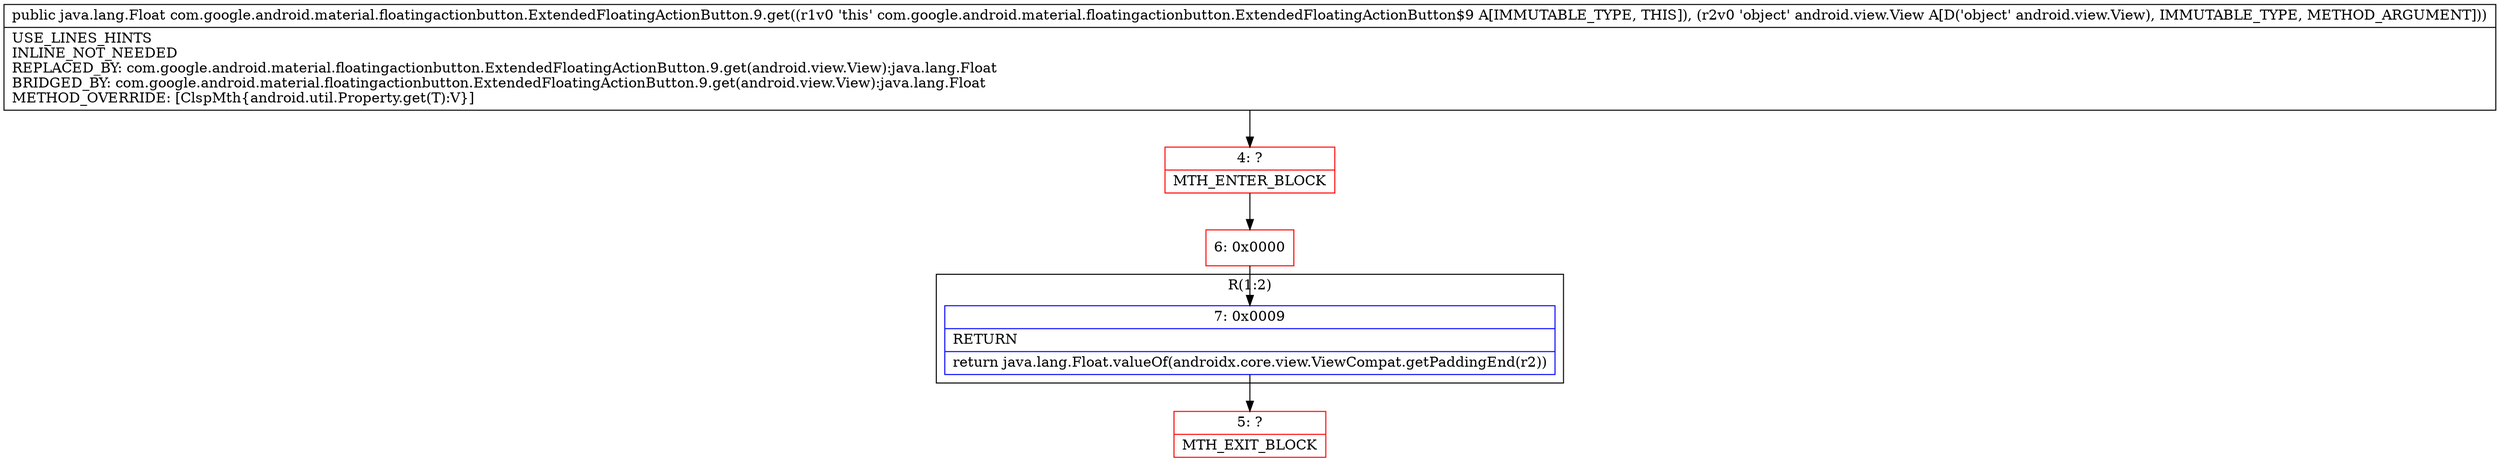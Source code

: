 digraph "CFG forcom.google.android.material.floatingactionbutton.ExtendedFloatingActionButton.9.get(Landroid\/view\/View;)Ljava\/lang\/Float;" {
subgraph cluster_Region_89155335 {
label = "R(1:2)";
node [shape=record,color=blue];
Node_7 [shape=record,label="{7\:\ 0x0009|RETURN\l|return java.lang.Float.valueOf(androidx.core.view.ViewCompat.getPaddingEnd(r2))\l}"];
}
Node_4 [shape=record,color=red,label="{4\:\ ?|MTH_ENTER_BLOCK\l}"];
Node_6 [shape=record,color=red,label="{6\:\ 0x0000}"];
Node_5 [shape=record,color=red,label="{5\:\ ?|MTH_EXIT_BLOCK\l}"];
MethodNode[shape=record,label="{public java.lang.Float com.google.android.material.floatingactionbutton.ExtendedFloatingActionButton.9.get((r1v0 'this' com.google.android.material.floatingactionbutton.ExtendedFloatingActionButton$9 A[IMMUTABLE_TYPE, THIS]), (r2v0 'object' android.view.View A[D('object' android.view.View), IMMUTABLE_TYPE, METHOD_ARGUMENT]))  | USE_LINES_HINTS\lINLINE_NOT_NEEDED\lREPLACED_BY: com.google.android.material.floatingactionbutton.ExtendedFloatingActionButton.9.get(android.view.View):java.lang.Float\lBRIDGED_BY: com.google.android.material.floatingactionbutton.ExtendedFloatingActionButton.9.get(android.view.View):java.lang.Float\lMETHOD_OVERRIDE: [ClspMth\{android.util.Property.get(T):V\}]\l}"];
MethodNode -> Node_4;Node_7 -> Node_5;
Node_4 -> Node_6;
Node_6 -> Node_7;
}

